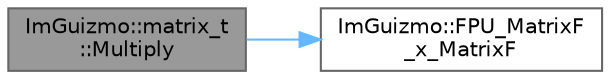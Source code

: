 digraph "ImGuizmo::matrix_t::Multiply"
{
 // LATEX_PDF_SIZE
  bgcolor="transparent";
  edge [fontname=Helvetica,fontsize=10,labelfontname=Helvetica,labelfontsize=10];
  node [fontname=Helvetica,fontsize=10,shape=box,height=0.2,width=0.4];
  rankdir="LR";
  Node1 [id="Node000001",label="ImGuizmo::matrix_t\l::Multiply",height=0.2,width=0.4,color="gray40", fillcolor="grey60", style="filled", fontcolor="black",tooltip=" "];
  Node1 -> Node2 [id="edge1_Node000001_Node000002",color="steelblue1",style="solid",tooltip=" "];
  Node2 [id="Node000002",label="ImGuizmo::FPU_MatrixF\l_x_MatrixF",height=0.2,width=0.4,color="grey40", fillcolor="white", style="filled",URL="$namespace_im_guizmo.html#a680af3a5ed2fc3f9b8f97738c9c569ee",tooltip=" "];
}
